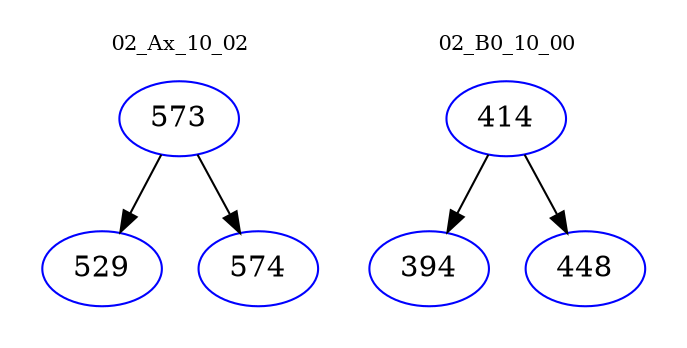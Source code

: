 digraph{
subgraph cluster_0 {
color = white
label = "02_Ax_10_02";
fontsize=10;
T0_573 [label="573", color="blue"]
T0_573 -> T0_529 [color="black"]
T0_529 [label="529", color="blue"]
T0_573 -> T0_574 [color="black"]
T0_574 [label="574", color="blue"]
}
subgraph cluster_1 {
color = white
label = "02_B0_10_00";
fontsize=10;
T1_414 [label="414", color="blue"]
T1_414 -> T1_394 [color="black"]
T1_394 [label="394", color="blue"]
T1_414 -> T1_448 [color="black"]
T1_448 [label="448", color="blue"]
}
}

